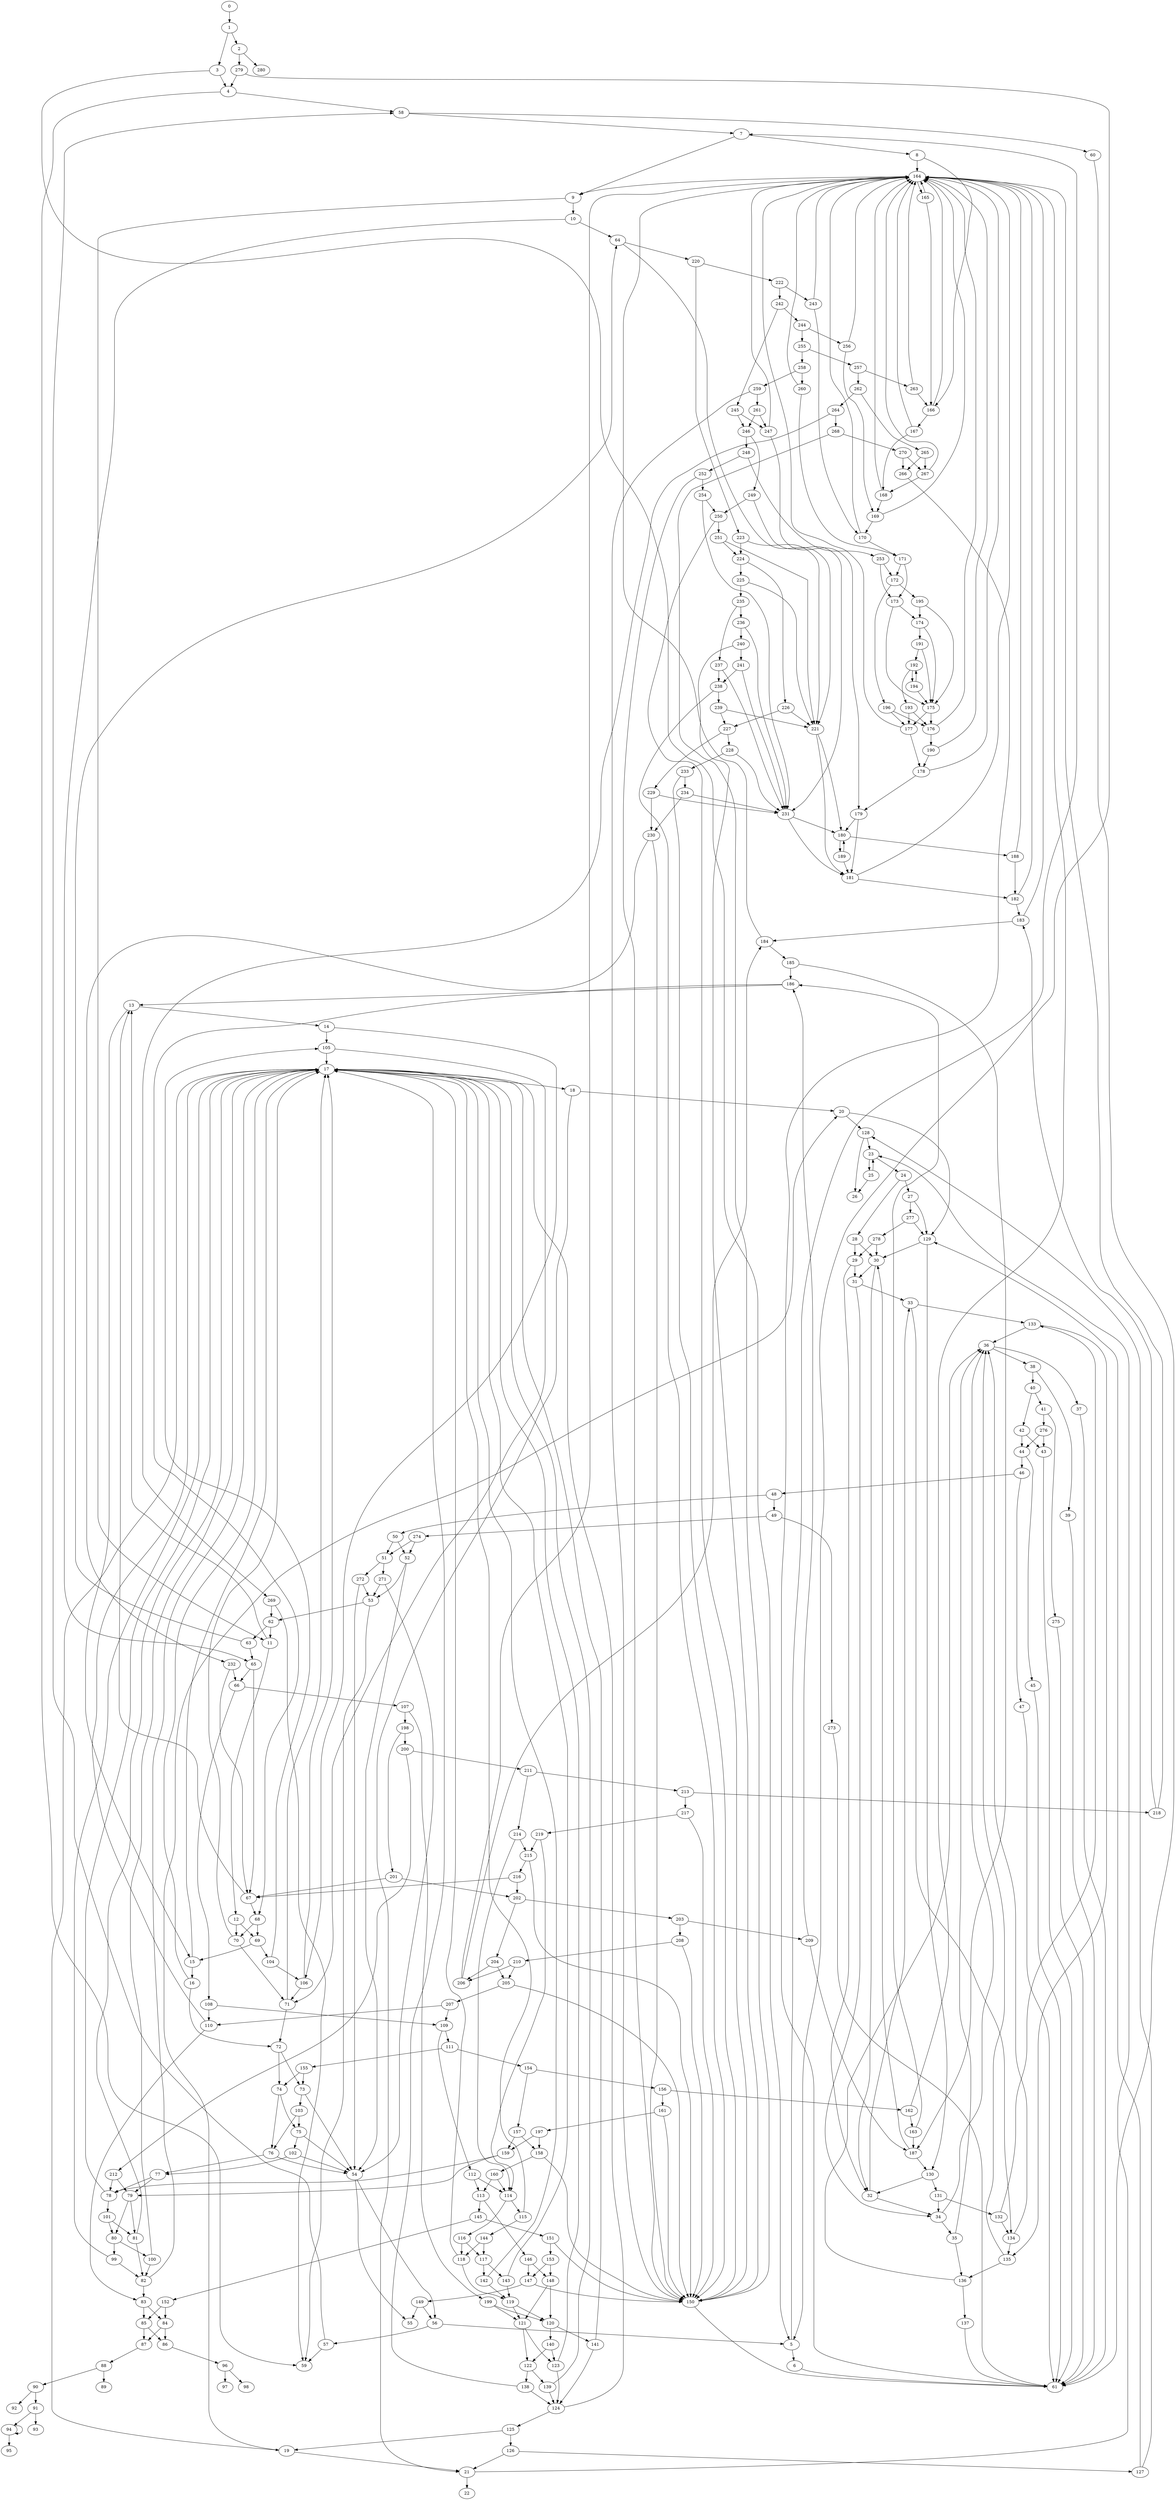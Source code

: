 
digraph {
    0 [ label = "0" ]
    1 [ label = "1" ]
    2 [ label = "2" ]
    3 [ label = "3" ]
    4 [ label = "4" ]
    5 [ label = "5" ]
    6 [ label = "6" ]
    7 [ label = "7" ]
    8 [ label = "8" ]
    9 [ label = "9" ]
    10 [ label = "10" ]
    11 [ label = "11" ]
    12 [ label = "12" ]
    13 [ label = "13" ]
    14 [ label = "14" ]
    15 [ label = "15" ]
    16 [ label = "16" ]
    17 [ label = "17" ]
    18 [ label = "18" ]
    19 [ label = "19" ]
    20 [ label = "20" ]
    21 [ label = "21" ]
    22 [ label = "22" ]
    23 [ label = "23" ]
    24 [ label = "24" ]
    25 [ label = "25" ]
    26 [ label = "26" ]
    27 [ label = "27" ]
    28 [ label = "28" ]
    29 [ label = "29" ]
    30 [ label = "30" ]
    31 [ label = "31" ]
    32 [ label = "32" ]
    33 [ label = "33" ]
    34 [ label = "34" ]
    35 [ label = "35" ]
    36 [ label = "36" ]
    37 [ label = "37" ]
    38 [ label = "38" ]
    39 [ label = "39" ]
    40 [ label = "40" ]
    41 [ label = "41" ]
    42 [ label = "42" ]
    43 [ label = "43" ]
    44 [ label = "44" ]
    45 [ label = "45" ]
    46 [ label = "46" ]
    47 [ label = "47" ]
    48 [ label = "48" ]
    49 [ label = "49" ]
    50 [ label = "50" ]
    51 [ label = "51" ]
    52 [ label = "52" ]
    53 [ label = "53" ]
    54 [ label = "54" ]
    55 [ label = "55" ]
    56 [ label = "56" ]
    57 [ label = "57" ]
    58 [ label = "58" ]
    59 [ label = "59" ]
    60 [ label = "60" ]
    61 [ label = "61" ]
    62 [ label = "62" ]
    63 [ label = "63" ]
    64 [ label = "64" ]
    65 [ label = "65" ]
    66 [ label = "66" ]
    67 [ label = "67" ]
    68 [ label = "68" ]
    69 [ label = "69" ]
    70 [ label = "70" ]
    71 [ label = "71" ]
    72 [ label = "72" ]
    73 [ label = "73" ]
    74 [ label = "74" ]
    75 [ label = "75" ]
    76 [ label = "76" ]
    77 [ label = "77" ]
    78 [ label = "78" ]
    79 [ label = "79" ]
    80 [ label = "80" ]
    81 [ label = "81" ]
    82 [ label = "82" ]
    83 [ label = "83" ]
    84 [ label = "84" ]
    85 [ label = "85" ]
    86 [ label = "86" ]
    87 [ label = "87" ]
    88 [ label = "88" ]
    89 [ label = "89" ]
    90 [ label = "90" ]
    91 [ label = "91" ]
    92 [ label = "92" ]
    93 [ label = "93" ]
    94 [ label = "94" ]
    95 [ label = "95" ]
    96 [ label = "96" ]
    97 [ label = "97" ]
    98 [ label = "98" ]
    99 [ label = "99" ]
    100 [ label = "100" ]
    101 [ label = "101" ]
    102 [ label = "102" ]
    103 [ label = "103" ]
    104 [ label = "104" ]
    105 [ label = "105" ]
    106 [ label = "106" ]
    107 [ label = "107" ]
    108 [ label = "108" ]
    109 [ label = "109" ]
    110 [ label = "110" ]
    111 [ label = "111" ]
    112 [ label = "112" ]
    113 [ label = "113" ]
    114 [ label = "114" ]
    115 [ label = "115" ]
    116 [ label = "116" ]
    117 [ label = "117" ]
    118 [ label = "118" ]
    119 [ label = "119" ]
    120 [ label = "120" ]
    121 [ label = "121" ]
    122 [ label = "122" ]
    123 [ label = "123" ]
    124 [ label = "124" ]
    125 [ label = "125" ]
    126 [ label = "126" ]
    127 [ label = "127" ]
    128 [ label = "128" ]
    129 [ label = "129" ]
    130 [ label = "130" ]
    131 [ label = "131" ]
    132 [ label = "132" ]
    133 [ label = "133" ]
    134 [ label = "134" ]
    135 [ label = "135" ]
    136 [ label = "136" ]
    137 [ label = "137" ]
    138 [ label = "138" ]
    139 [ label = "139" ]
    140 [ label = "140" ]
    141 [ label = "141" ]
    142 [ label = "142" ]
    143 [ label = "143" ]
    144 [ label = "144" ]
    145 [ label = "145" ]
    146 [ label = "146" ]
    147 [ label = "147" ]
    148 [ label = "148" ]
    149 [ label = "149" ]
    150 [ label = "150" ]
    151 [ label = "151" ]
    152 [ label = "152" ]
    153 [ label = "153" ]
    154 [ label = "154" ]
    155 [ label = "155" ]
    156 [ label = "156" ]
    157 [ label = "157" ]
    158 [ label = "158" ]
    159 [ label = "159" ]
    160 [ label = "160" ]
    161 [ label = "161" ]
    162 [ label = "162" ]
    163 [ label = "163" ]
    164 [ label = "164" ]
    165 [ label = "165" ]
    166 [ label = "166" ]
    167 [ label = "167" ]
    168 [ label = "168" ]
    169 [ label = "169" ]
    170 [ label = "170" ]
    171 [ label = "171" ]
    172 [ label = "172" ]
    173 [ label = "173" ]
    174 [ label = "174" ]
    175 [ label = "175" ]
    176 [ label = "176" ]
    177 [ label = "177" ]
    178 [ label = "178" ]
    179 [ label = "179" ]
    180 [ label = "180" ]
    181 [ label = "181" ]
    182 [ label = "182" ]
    183 [ label = "183" ]
    184 [ label = "184" ]
    185 [ label = "185" ]
    186 [ label = "186" ]
    187 [ label = "187" ]
    188 [ label = "188" ]
    189 [ label = "189" ]
    190 [ label = "190" ]
    191 [ label = "191" ]
    192 [ label = "192" ]
    193 [ label = "193" ]
    194 [ label = "194" ]
    195 [ label = "195" ]
    196 [ label = "196" ]
    197 [ label = "197" ]
    198 [ label = "198" ]
    199 [ label = "199" ]
    200 [ label = "200" ]
    201 [ label = "201" ]
    202 [ label = "202" ]
    203 [ label = "203" ]
    204 [ label = "204" ]
    205 [ label = "205" ]
    206 [ label = "206" ]
    207 [ label = "207" ]
    208 [ label = "208" ]
    209 [ label = "209" ]
    210 [ label = "210" ]
    211 [ label = "211" ]
    212 [ label = "212" ]
    213 [ label = "213" ]
    214 [ label = "214" ]
    215 [ label = "215" ]
    216 [ label = "216" ]
    217 [ label = "217" ]
    218 [ label = "218" ]
    219 [ label = "219" ]
    220 [ label = "220" ]
    221 [ label = "221" ]
    222 [ label = "222" ]
    223 [ label = "223" ]
    224 [ label = "224" ]
    225 [ label = "225" ]
    226 [ label = "226" ]
    227 [ label = "227" ]
    228 [ label = "228" ]
    229 [ label = "229" ]
    230 [ label = "230" ]
    231 [ label = "231" ]
    232 [ label = "232" ]
    233 [ label = "233" ]
    234 [ label = "234" ]
    235 [ label = "235" ]
    236 [ label = "236" ]
    237 [ label = "237" ]
    238 [ label = "238" ]
    239 [ label = "239" ]
    240 [ label = "240" ]
    241 [ label = "241" ]
    242 [ label = "242" ]
    243 [ label = "243" ]
    244 [ label = "244" ]
    245 [ label = "245" ]
    246 [ label = "246" ]
    247 [ label = "247" ]
    248 [ label = "248" ]
    249 [ label = "249" ]
    250 [ label = "250" ]
    251 [ label = "251" ]
    252 [ label = "252" ]
    253 [ label = "253" ]
    254 [ label = "254" ]
    255 [ label = "255" ]
    256 [ label = "256" ]
    257 [ label = "257" ]
    258 [ label = "258" ]
    259 [ label = "259" ]
    260 [ label = "260" ]
    261 [ label = "261" ]
    262 [ label = "262" ]
    263 [ label = "263" ]
    264 [ label = "264" ]
    265 [ label = "265" ]
    266 [ label = "266" ]
    267 [ label = "267" ]
    268 [ label = "268" ]
    269 [ label = "269" ]
    270 [ label = "270" ]
    271 [ label = "271" ]
    272 [ label = "272" ]
    273 [ label = "273" ]
    274 [ label = "274" ]
    275 [ label = "275" ]
    276 [ label = "276" ]
    277 [ label = "277" ]
    278 [ label = "278" ]
    279 [ label = "279" ]
    280 [ label = "280" ]
    0 -> 1 [ ]
    1 -> 2 [ ]
    1 -> 3 [ ]
    3 -> 4 [ ]
    3 -> 5 [ ]
    5 -> 6 [ ]
    5 -> 7 [ ]
    7 -> 8 [ ]
    7 -> 9 [ ]
    9 -> 10 [ ]
    9 -> 11 [ ]
    11 -> 12 [ ]
    11 -> 13 [ ]
    13 -> 14 [ ]
    13 -> 15 [ ]
    15 -> 16 [ ]
    15 -> 17 [ ]
    17 -> 18 [ ]
    17 -> 19 [ ]
    19 -> 20 [ ]
    19 -> 21 [ ]
    21 -> 22 [ ]
    21 -> 23 [ ]
    23 -> 24 [ ]
    23 -> 25 [ ]
    25 -> 26 [ ]
    25 -> 23 [ ]
    24 -> 27 [ ]
    24 -> 28 [ ]
    28 -> 29 [ ]
    28 -> 30 [ ]
    30 -> 31 [ ]
    30 -> 32 [ ]
    32 -> 33 [ ]
    32 -> 34 [ ]
    34 -> 35 [ ]
    34 -> 36 [ ]
    36 -> 37 [ ]
    36 -> 38 [ ]
    38 -> 39 [ ]
    38 -> 40 [ ]
    40 -> 41 [ ]
    40 -> 42 [ ]
    42 -> 43 [ ]
    42 -> 44 [ ]
    44 -> 45 [ ]
    44 -> 46 [ ]
    46 -> 47 [ ]
    46 -> 48 [ ]
    48 -> 49 [ ]
    48 -> 50 [ ]
    50 -> 51 [ ]
    50 -> 52 [ ]
    52 -> 53 [ ]
    52 -> 54 [ ]
    54 -> 55 [ ]
    54 -> 56 [ ]
    56 -> 57 [ ]
    56 -> 5 [ ]
    57 -> 58 [ ]
    57 -> 59 [ ]
    58 -> 60 [ ]
    58 -> 7 [ ]
    60 -> 61 [ ]
    53 -> 62 [ ]
    53 -> 59 [ ]
    62 -> 63 [ ]
    62 -> 11 [ ]
    63 -> 64 [ ]
    63 -> 65 [ ]
    65 -> 66 [ ]
    65 -> 67 [ ]
    67 -> 68 [ ]
    67 -> 13 [ ]
    68 -> 69 [ ]
    68 -> 70 [ ]
    70 -> 71 [ ]
    70 -> 17 [ ]
    71 -> 72 [ ]
    71 -> 17 [ ]
    72 -> 73 [ ]
    72 -> 74 [ ]
    74 -> 75 [ ]
    74 -> 76 [ ]
    76 -> 77 [ ]
    76 -> 54 [ ]
    77 -> 78 [ ]
    77 -> 79 [ ]
    79 -> 80 [ ]
    79 -> 81 [ ]
    81 -> 82 [ ]
    81 -> 17 [ ]
    82 -> 83 [ ]
    82 -> 17 [ ]
    83 -> 84 [ ]
    83 -> 85 [ ]
    85 -> 86 [ ]
    85 -> 87 [ ]
    87 -> 88 [ ]
    88 -> 89 [ ]
    88 -> 90 [ ]
    90 -> 91 [ ]
    90 -> 92 [ ]
    91 -> 93 [ ]
    91 -> 94 [ ]
    94 -> 95 [ ]
    94 -> 94 [ ]
    86 -> 96 [ ]
    96 -> 97 [ ]
    96 -> 98 [ ]
    84 -> 86 [ ]
    84 -> 87 [ ]
    80 -> 99 [ ]
    80 -> 100 [ ]
    100 -> 82 [ ]
    100 -> 17 [ ]
    99 -> 82 [ ]
    99 -> 17 [ ]
    78 -> 101 [ ]
    78 -> 17 [ ]
    101 -> 80 [ ]
    101 -> 81 [ ]
    75 -> 102 [ ]
    75 -> 54 [ ]
    102 -> 77 [ ]
    102 -> 54 [ ]
    73 -> 103 [ ]
    73 -> 54 [ ]
    103 -> 75 [ ]
    103 -> 76 [ ]
    69 -> 104 [ ]
    69 -> 15 [ ]
    104 -> 105 [ ]
    104 -> 106 [ ]
    106 -> 71 [ ]
    106 -> 17 [ ]
    105 -> 71 [ ]
    105 -> 17 [ ]
    66 -> 107 [ ]
    66 -> 108 [ ]
    108 -> 109 [ ]
    108 -> 110 [ ]
    110 -> 83 [ ]
    110 -> 17 [ ]
    109 -> 111 [ ]
    109 -> 112 [ ]
    112 -> 113 [ ]
    112 -> 114 [ ]
    114 -> 115 [ ]
    114 -> 116 [ ]
    116 -> 117 [ ]
    116 -> 118 [ ]
    118 -> 119 [ ]
    118 -> 17 [ ]
    119 -> 120 [ ]
    119 -> 121 [ ]
    121 -> 122 [ ]
    121 -> 123 [ ]
    123 -> 124 [ ]
    123 -> 17 [ ]
    124 -> 125 [ ]
    124 -> 17 [ ]
    125 -> 126 [ ]
    125 -> 19 [ ]
    126 -> 127 [ ]
    126 -> 21 [ ]
    127 -> 128 [ ]
    127 -> 129 [ ]
    129 -> 130 [ ]
    129 -> 30 [ ]
    130 -> 131 [ ]
    130 -> 32 [ ]
    131 -> 132 [ ]
    131 -> 34 [ ]
    132 -> 133 [ ]
    132 -> 134 [ ]
    134 -> 135 [ ]
    134 -> 36 [ ]
    135 -> 136 [ ]
    135 -> 36 [ ]
    136 -> 137 [ ]
    136 -> 36 [ ]
    137 -> 61 [ ]
    133 -> 135 [ ]
    133 -> 36 [ ]
    128 -> 26 [ ]
    128 -> 23 [ ]
    122 -> 138 [ ]
    122 -> 139 [ ]
    139 -> 124 [ ]
    139 -> 17 [ ]
    138 -> 124 [ ]
    138 -> 17 [ ]
    120 -> 140 [ ]
    120 -> 141 [ ]
    141 -> 124 [ ]
    141 -> 17 [ ]
    140 -> 122 [ ]
    140 -> 123 [ ]
    117 -> 142 [ ]
    117 -> 143 [ ]
    143 -> 119 [ ]
    143 -> 17 [ ]
    142 -> 119 [ ]
    142 -> 17 [ ]
    115 -> 144 [ ]
    115 -> 17 [ ]
    144 -> 117 [ ]
    144 -> 118 [ ]
    113 -> 145 [ ]
    113 -> 146 [ ]
    146 -> 147 [ ]
    146 -> 148 [ ]
    148 -> 120 [ ]
    148 -> 121 [ ]
    147 -> 149 [ ]
    147 -> 150 [ ]
    150 -> 61 [ ]
    149 -> 55 [ ]
    149 -> 56 [ ]
    145 -> 151 [ ]
    145 -> 152 [ ]
    152 -> 84 [ ]
    152 -> 85 [ ]
    151 -> 153 [ ]
    151 -> 150 [ ]
    153 -> 147 [ ]
    153 -> 148 [ ]
    111 -> 154 [ ]
    111 -> 155 [ ]
    155 -> 73 [ ]
    155 -> 74 [ ]
    154 -> 156 [ ]
    154 -> 157 [ ]
    157 -> 158 [ ]
    157 -> 159 [ ]
    159 -> 78 [ ]
    159 -> 79 [ ]
    158 -> 160 [ ]
    158 -> 150 [ ]
    160 -> 113 [ ]
    160 -> 114 [ ]
    156 -> 161 [ ]
    156 -> 162 [ ]
    162 -> 163 [ ]
    162 -> 164 [ ]
    164 -> 165 [ ]
    164 -> 9 [ ]
    165 -> 166 [ ]
    165 -> 164 [ ]
    166 -> 167 [ ]
    166 -> 164 [ ]
    167 -> 168 [ ]
    167 -> 164 [ ]
    168 -> 169 [ ]
    168 -> 164 [ ]
    169 -> 170 [ ]
    169 -> 164 [ ]
    170 -> 171 [ ]
    170 -> 164 [ ]
    171 -> 172 [ ]
    171 -> 173 [ ]
    173 -> 174 [ ]
    173 -> 175 [ ]
    175 -> 176 [ ]
    175 -> 177 [ ]
    177 -> 178 [ ]
    177 -> 164 [ ]
    178 -> 179 [ ]
    178 -> 164 [ ]
    179 -> 180 [ ]
    179 -> 181 [ ]
    181 -> 182 [ ]
    181 -> 164 [ ]
    182 -> 183 [ ]
    182 -> 164 [ ]
    183 -> 184 [ ]
    183 -> 164 [ ]
    184 -> 185 [ ]
    184 -> 164 [ ]
    185 -> 186 [ ]
    185 -> 187 [ ]
    187 -> 130 [ ]
    187 -> 30 [ ]
    186 -> 68 [ ]
    186 -> 13 [ ]
    180 -> 188 [ ]
    180 -> 189 [ ]
    189 -> 180 [ ]
    189 -> 181 [ ]
    188 -> 182 [ ]
    188 -> 164 [ ]
    176 -> 190 [ ]
    176 -> 164 [ ]
    190 -> 178 [ ]
    190 -> 164 [ ]
    174 -> 191 [ ]
    174 -> 175 [ ]
    191 -> 192 [ ]
    191 -> 175 [ ]
    192 -> 193 [ ]
    192 -> 194 [ ]
    194 -> 192 [ ]
    194 -> 175 [ ]
    193 -> 176 [ ]
    193 -> 177 [ ]
    172 -> 195 [ ]
    172 -> 196 [ ]
    196 -> 176 [ ]
    196 -> 177 [ ]
    195 -> 174 [ ]
    195 -> 175 [ ]
    163 -> 186 [ ]
    163 -> 187 [ ]
    161 -> 197 [ ]
    161 -> 150 [ ]
    197 -> 158 [ ]
    197 -> 159 [ ]
    107 -> 198 [ ]
    107 -> 199 [ ]
    199 -> 120 [ ]
    199 -> 121 [ ]
    198 -> 200 [ ]
    198 -> 201 [ ]
    201 -> 202 [ ]
    201 -> 67 [ ]
    202 -> 203 [ ]
    202 -> 204 [ ]
    204 -> 205 [ ]
    204 -> 206 [ ]
    206 -> 184 [ ]
    206 -> 164 [ ]
    205 -> 207 [ ]
    205 -> 150 [ ]
    207 -> 109 [ ]
    207 -> 110 [ ]
    203 -> 208 [ ]
    203 -> 209 [ ]
    209 -> 186 [ ]
    209 -> 187 [ ]
    208 -> 210 [ ]
    208 -> 150 [ ]
    210 -> 205 [ ]
    210 -> 206 [ ]
    200 -> 211 [ ]
    200 -> 212 [ ]
    212 -> 78 [ ]
    212 -> 79 [ ]
    211 -> 213 [ ]
    211 -> 214 [ ]
    214 -> 215 [ ]
    214 -> 114 [ ]
    215 -> 216 [ ]
    215 -> 150 [ ]
    216 -> 202 [ ]
    216 -> 67 [ ]
    213 -> 217 [ ]
    213 -> 218 [ ]
    218 -> 183 [ ]
    218 -> 164 [ ]
    217 -> 219 [ ]
    217 -> 150 [ ]
    219 -> 215 [ ]
    219 -> 114 [ ]
    64 -> 220 [ ]
    64 -> 221 [ ]
    221 -> 180 [ ]
    221 -> 181 [ ]
    220 -> 222 [ ]
    220 -> 223 [ ]
    223 -> 224 [ ]
    223 -> 221 [ ]
    224 -> 225 [ ]
    224 -> 226 [ ]
    226 -> 227 [ ]
    226 -> 221 [ ]
    227 -> 228 [ ]
    227 -> 229 [ ]
    229 -> 230 [ ]
    229 -> 231 [ ]
    231 -> 180 [ ]
    231 -> 181 [ ]
    230 -> 232 [ ]
    230 -> 150 [ ]
    232 -> 66 [ ]
    232 -> 67 [ ]
    228 -> 233 [ ]
    228 -> 231 [ ]
    233 -> 234 [ ]
    233 -> 150 [ ]
    234 -> 230 [ ]
    234 -> 231 [ ]
    225 -> 235 [ ]
    225 -> 221 [ ]
    235 -> 236 [ ]
    235 -> 237 [ ]
    237 -> 238 [ ]
    237 -> 231 [ ]
    238 -> 239 [ ]
    238 -> 150 [ ]
    239 -> 227 [ ]
    239 -> 221 [ ]
    236 -> 240 [ ]
    236 -> 231 [ ]
    240 -> 241 [ ]
    240 -> 150 [ ]
    241 -> 238 [ ]
    241 -> 231 [ ]
    222 -> 242 [ ]
    222 -> 243 [ ]
    243 -> 170 [ ]
    243 -> 164 [ ]
    242 -> 244 [ ]
    242 -> 245 [ ]
    245 -> 246 [ ]
    245 -> 247 [ ]
    247 -> 179 [ ]
    247 -> 164 [ ]
    246 -> 248 [ ]
    246 -> 249 [ ]
    249 -> 250 [ ]
    249 -> 231 [ ]
    250 -> 251 [ ]
    250 -> 150 [ ]
    251 -> 224 [ ]
    251 -> 221 [ ]
    248 -> 252 [ ]
    248 -> 253 [ ]
    253 -> 172 [ ]
    253 -> 173 [ ]
    252 -> 254 [ ]
    252 -> 150 [ ]
    254 -> 250 [ ]
    254 -> 231 [ ]
    244 -> 255 [ ]
    244 -> 256 [ ]
    256 -> 169 [ ]
    256 -> 164 [ ]
    255 -> 257 [ ]
    255 -> 258 [ ]
    258 -> 259 [ ]
    258 -> 260 [ ]
    260 -> 171 [ ]
    260 -> 164 [ ]
    259 -> 261 [ ]
    259 -> 150 [ ]
    261 -> 246 [ ]
    261 -> 247 [ ]
    257 -> 262 [ ]
    257 -> 263 [ ]
    263 -> 166 [ ]
    263 -> 164 [ ]
    262 -> 264 [ ]
    262 -> 265 [ ]
    265 -> 266 [ ]
    265 -> 267 [ ]
    267 -> 168 [ ]
    267 -> 164 [ ]
    266 -> 61 [ ]
    264 -> 268 [ ]
    264 -> 269 [ ]
    269 -> 62 [ ]
    269 -> 59 [ ]
    268 -> 270 [ ]
    268 -> 150 [ ]
    270 -> 266 [ ]
    270 -> 267 [ ]
    51 -> 271 [ ]
    51 -> 272 [ ]
    272 -> 53 [ ]
    272 -> 54 [ ]
    271 -> 53 [ ]
    271 -> 54 [ ]
    49 -> 273 [ ]
    49 -> 274 [ ]
    274 -> 51 [ ]
    274 -> 52 [ ]
    273 -> 61 [ ]
    47 -> 61 [ ]
    45 -> 61 [ ]
    43 -> 61 [ ]
    41 -> 275 [ ]
    41 -> 276 [ ]
    276 -> 43 [ ]
    276 -> 44 [ ]
    275 -> 61 [ ]
    39 -> 61 [ ]
    37 -> 61 [ ]
    35 -> 136 [ ]
    35 -> 36 [ ]
    33 -> 133 [ ]
    33 -> 134 [ ]
    31 -> 33 [ ]
    31 -> 34 [ ]
    29 -> 31 [ ]
    29 -> 32 [ ]
    27 -> 277 [ ]
    27 -> 129 [ ]
    277 -> 278 [ ]
    277 -> 129 [ ]
    278 -> 29 [ ]
    278 -> 30 [ ]
    20 -> 128 [ ]
    20 -> 129 [ ]
    18 -> 20 [ ]
    18 -> 21 [ ]
    16 -> 72 [ ]
    16 -> 17 [ ]
    14 -> 105 [ ]
    14 -> 106 [ ]
    12 -> 69 [ ]
    12 -> 70 [ ]
    10 -> 64 [ ]
    10 -> 65 [ ]
    8 -> 166 [ ]
    8 -> 164 [ ]
    6 -> 61 [ ]
    4 -> 58 [ ]
    4 -> 59 [ ]
    2 -> 279 [ ]
    2 -> 280 [ ]
    279 -> 4 [ ]
    279 -> 5 [ ]
}
